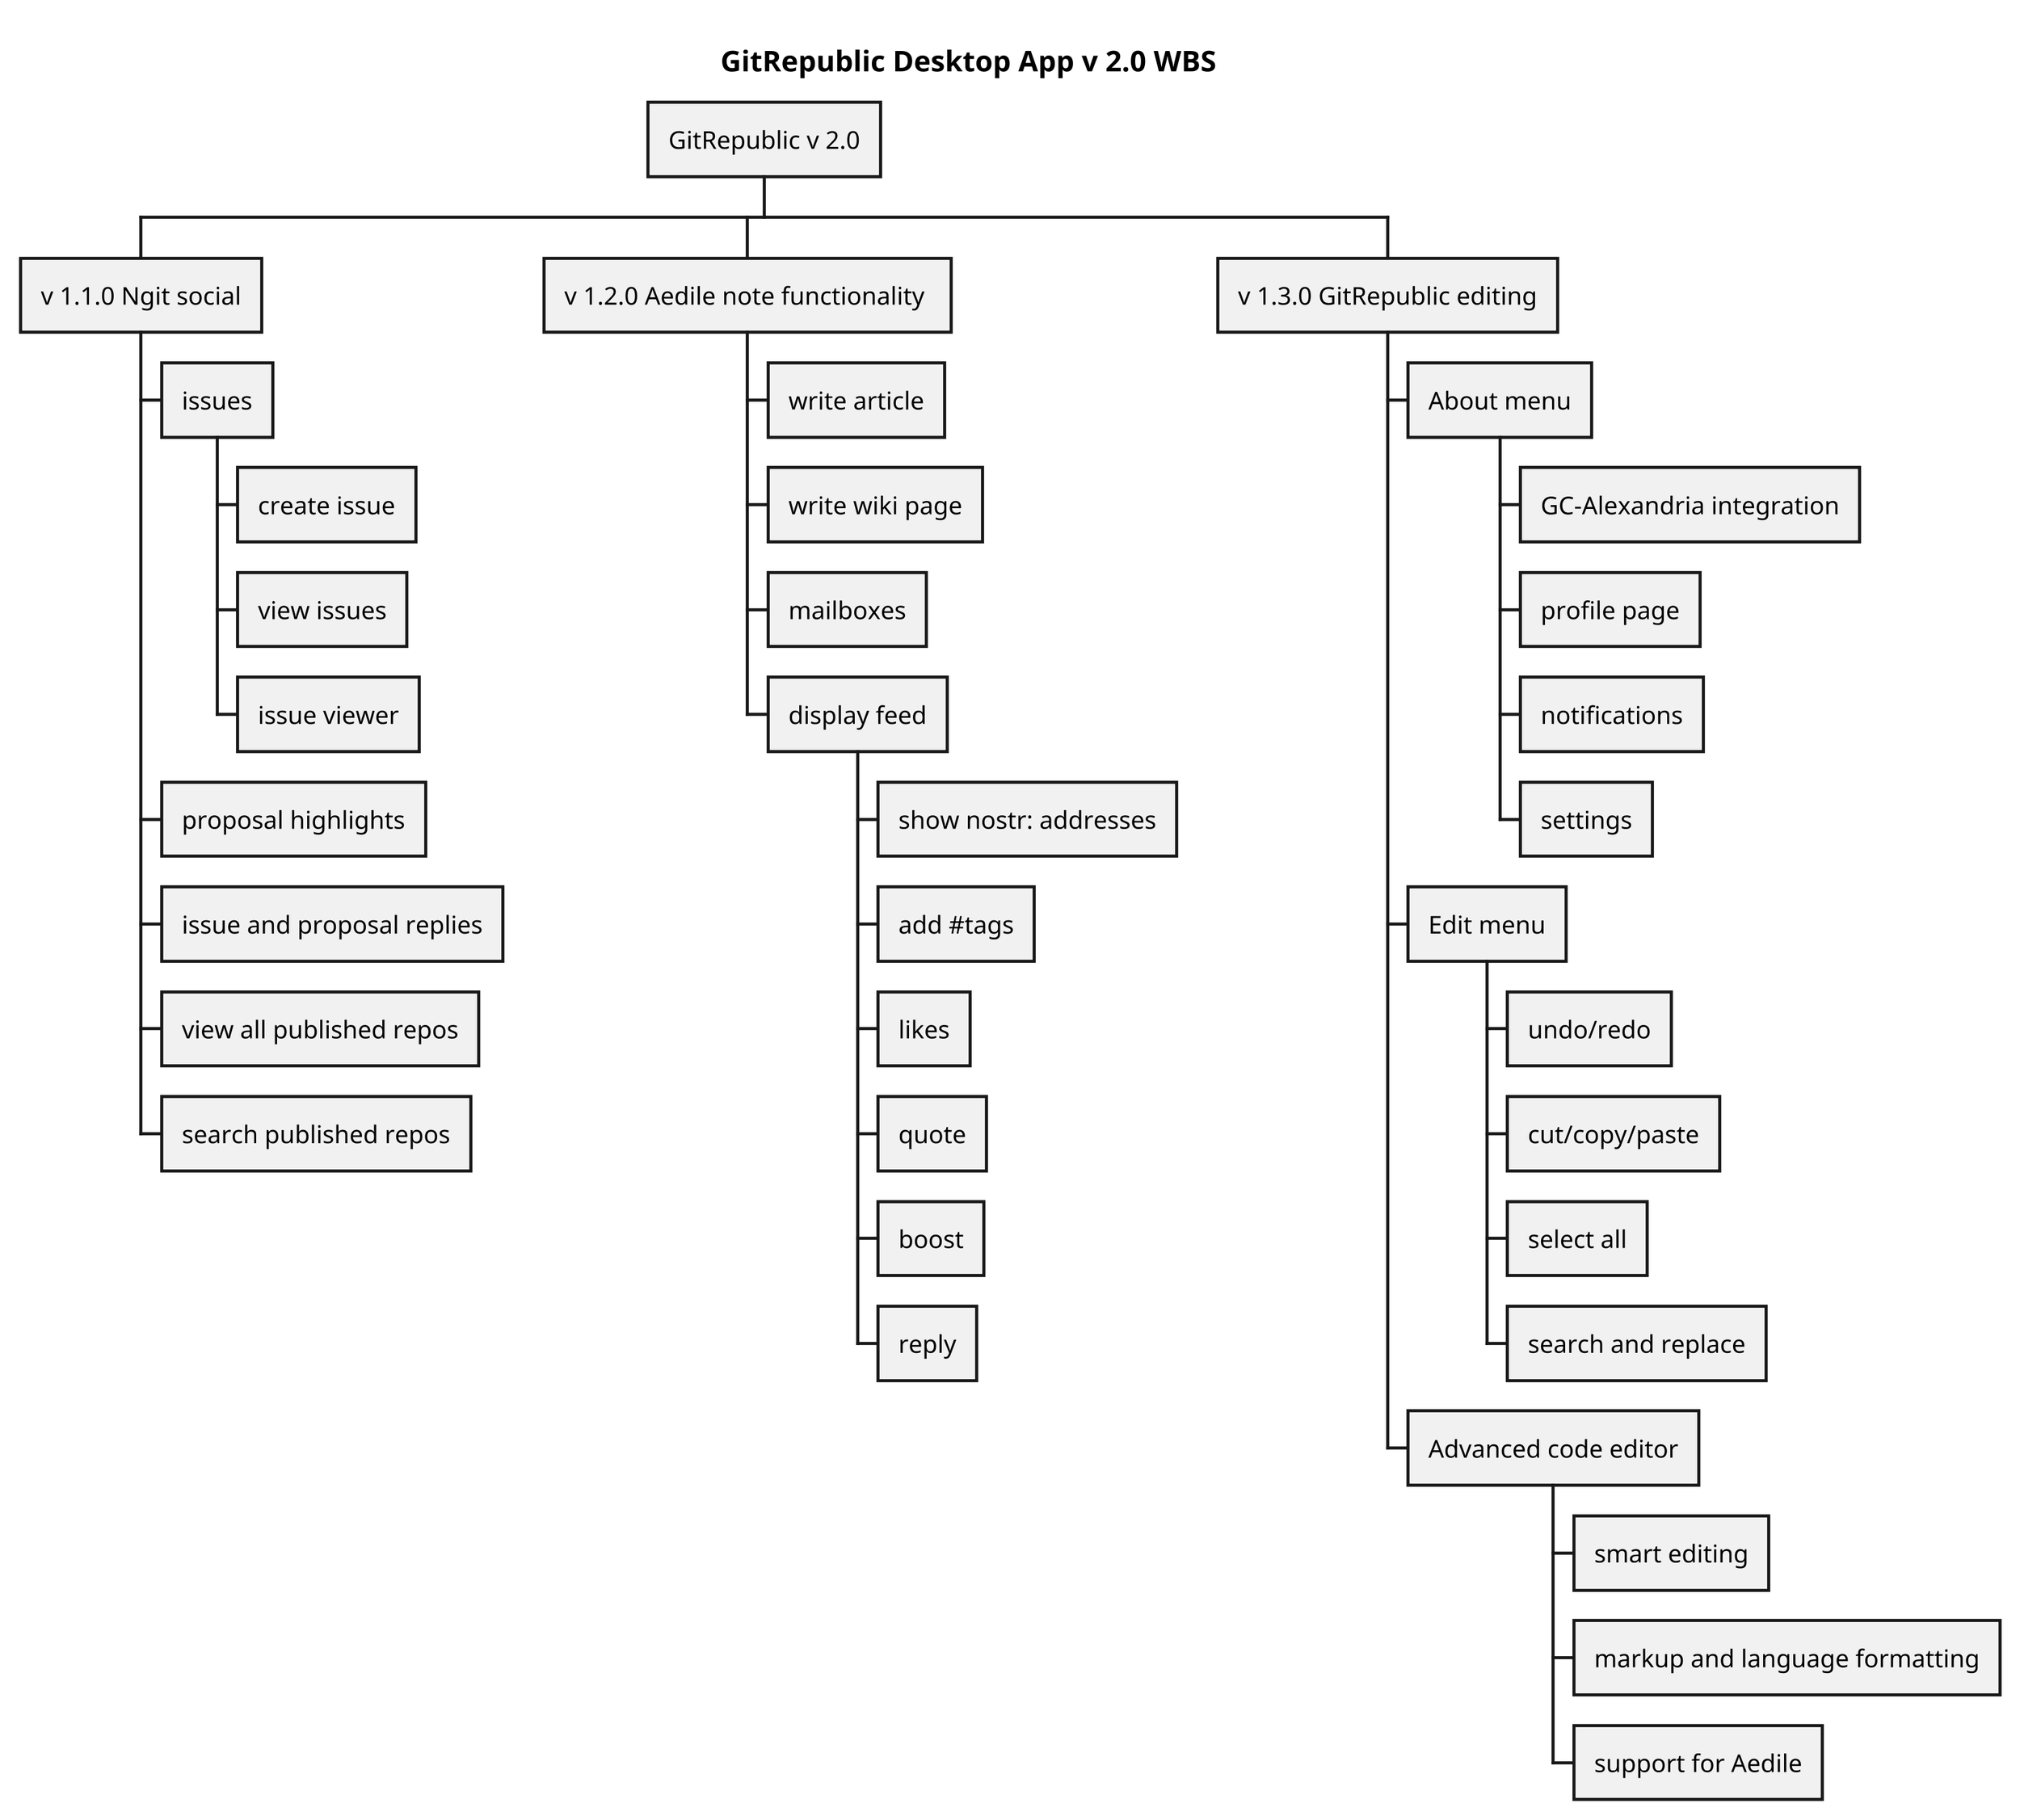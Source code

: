 @startwbs GitRepublic_v2.0_WBS

skinparam dpi 300
title GitRepublic Desktop App v 2.0 WBS

* GitRepublic v 2.0

** v 1.1.0 Ngit social
*** issues
**** create issue
**** view issues
**** issue viewer
*** proposal highlights
*** issue and proposal replies
*** view all published repos
*** search published repos

** v 1.2.0 Aedile note functionality 
*** write article
*** write wiki page
*** mailboxes
*** display feed
**** show nostr: addresses
**** add #tags
**** likes
**** quote
**** boost
**** reply

** v 1.3.0 GitRepublic editing
*** About menu
**** GC-Alexandria integration
**** profile page
**** notifications
**** settings
*** Edit menu
**** undo/redo
**** cut/copy/paste
**** select all
**** search and replace
*** Advanced code editor
**** smart editing
**** markup and language formatting
**** support for Aedile

@endwbs
